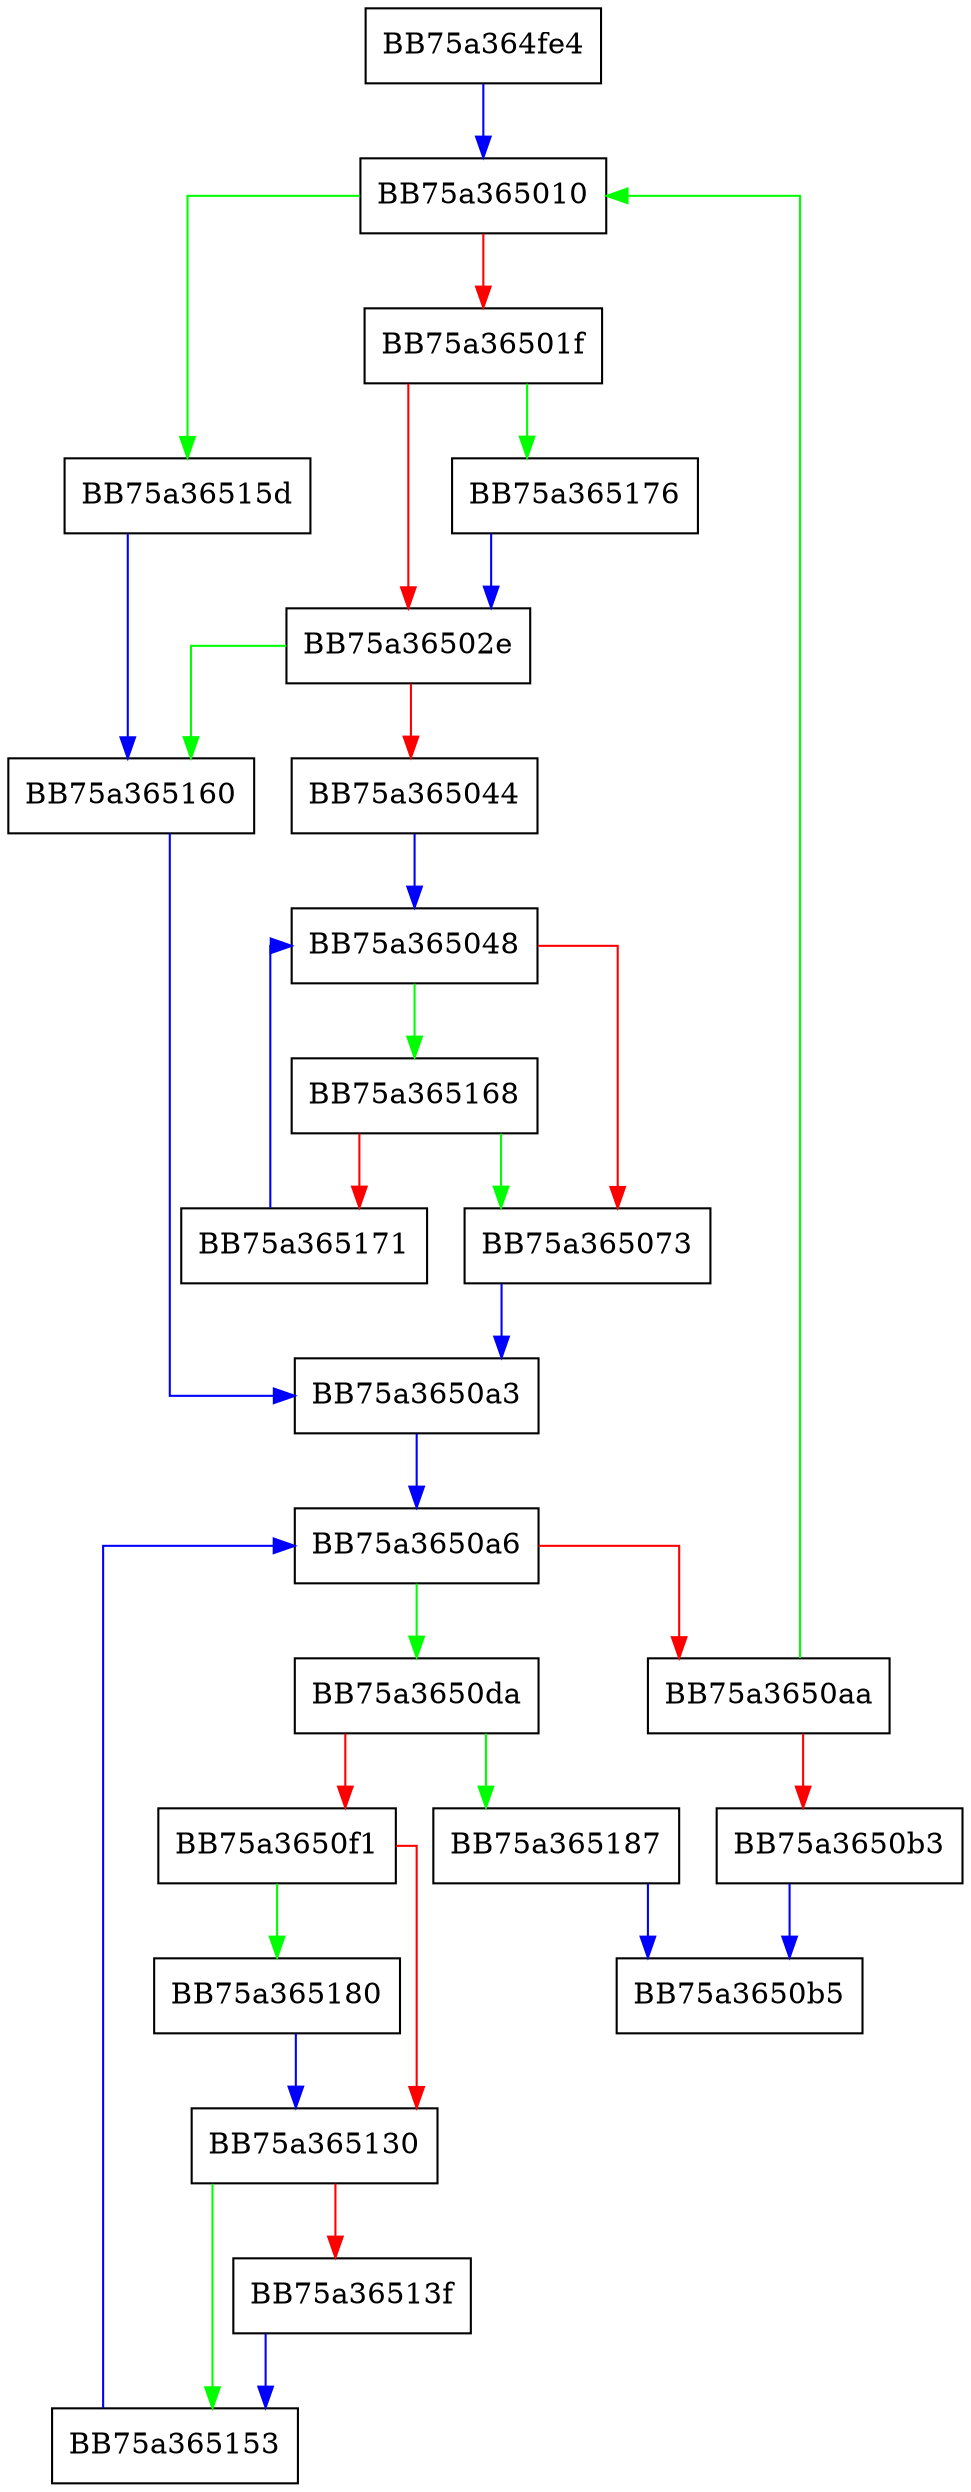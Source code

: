 digraph process_ret_list {
  node [shape="box"];
  graph [splines=ortho];
  BB75a364fe4 -> BB75a365010 [color="blue"];
  BB75a365010 -> BB75a36515d [color="green"];
  BB75a365010 -> BB75a36501f [color="red"];
  BB75a36501f -> BB75a365176 [color="green"];
  BB75a36501f -> BB75a36502e [color="red"];
  BB75a36502e -> BB75a365160 [color="green"];
  BB75a36502e -> BB75a365044 [color="red"];
  BB75a365044 -> BB75a365048 [color="blue"];
  BB75a365048 -> BB75a365168 [color="green"];
  BB75a365048 -> BB75a365073 [color="red"];
  BB75a365073 -> BB75a3650a3 [color="blue"];
  BB75a3650a3 -> BB75a3650a6 [color="blue"];
  BB75a3650a6 -> BB75a3650da [color="green"];
  BB75a3650a6 -> BB75a3650aa [color="red"];
  BB75a3650aa -> BB75a365010 [color="green"];
  BB75a3650aa -> BB75a3650b3 [color="red"];
  BB75a3650b3 -> BB75a3650b5 [color="blue"];
  BB75a3650da -> BB75a365187 [color="green"];
  BB75a3650da -> BB75a3650f1 [color="red"];
  BB75a3650f1 -> BB75a365180 [color="green"];
  BB75a3650f1 -> BB75a365130 [color="red"];
  BB75a365130 -> BB75a365153 [color="green"];
  BB75a365130 -> BB75a36513f [color="red"];
  BB75a36513f -> BB75a365153 [color="blue"];
  BB75a365153 -> BB75a3650a6 [color="blue"];
  BB75a36515d -> BB75a365160 [color="blue"];
  BB75a365160 -> BB75a3650a3 [color="blue"];
  BB75a365168 -> BB75a365073 [color="green"];
  BB75a365168 -> BB75a365171 [color="red"];
  BB75a365171 -> BB75a365048 [color="blue"];
  BB75a365176 -> BB75a36502e [color="blue"];
  BB75a365180 -> BB75a365130 [color="blue"];
  BB75a365187 -> BB75a3650b5 [color="blue"];
}